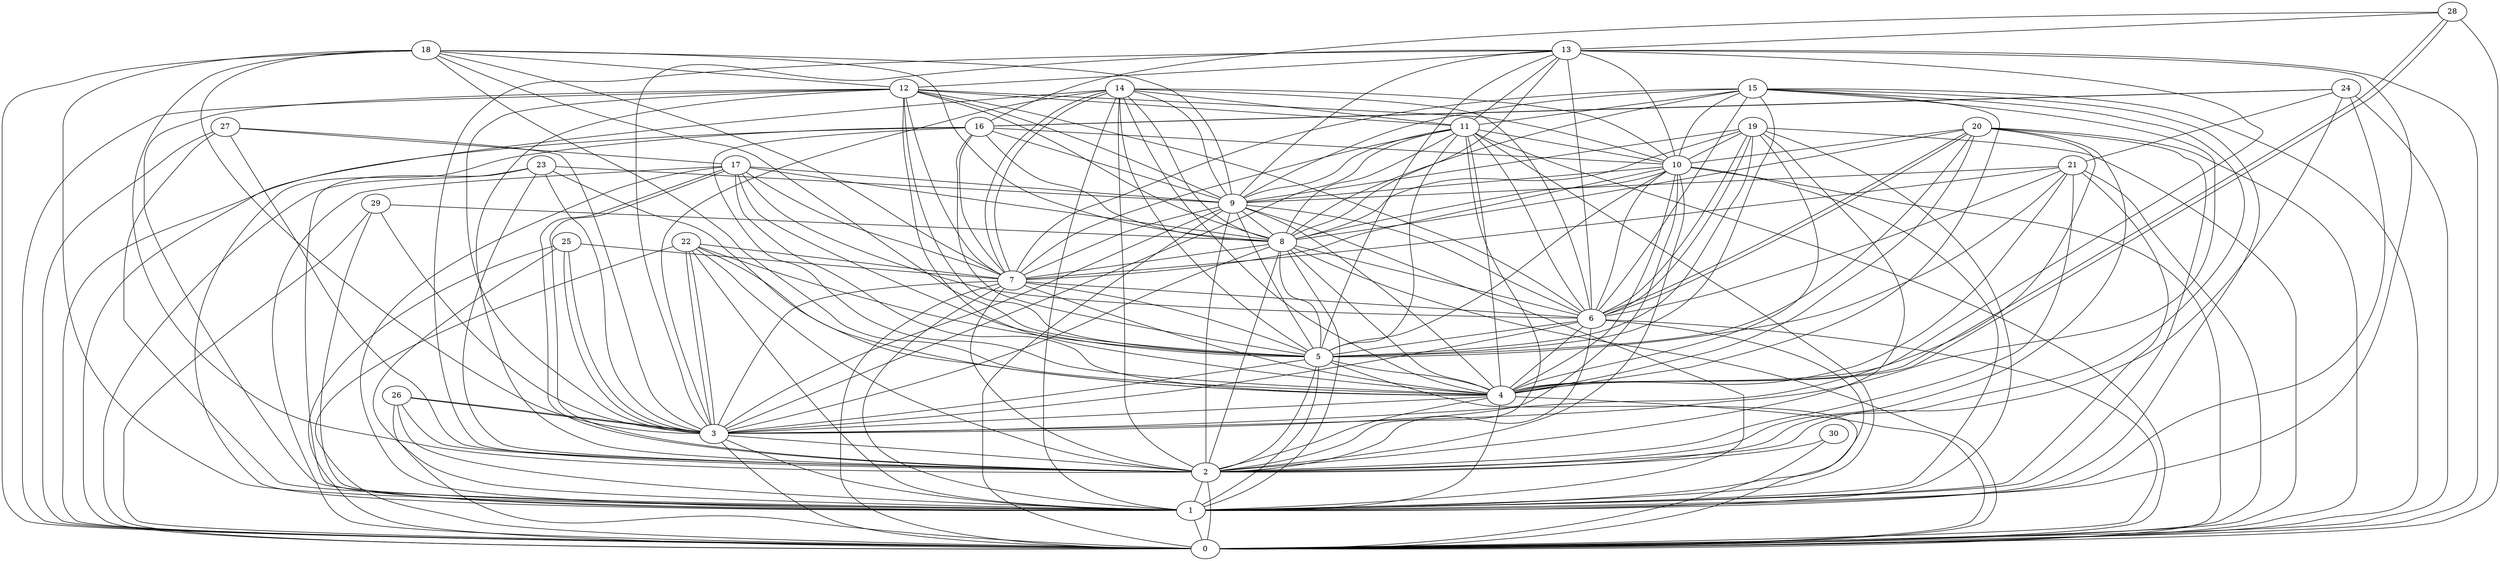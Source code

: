 graph G {
0;
1;
2;
3;
4;
5;
6;
7;
8;
9;
10;
11;
12;
13;
14;
15;
16;
17;
18;
19;
20;
21;
22;
23;
24;
25;
26;
27;
28;
29;
30;
30--2 ;
30--0 ;
29--8 ;
29--1 ;
29--3 ;
29--0 ;
28--4 ;
28--13 ;
28--4 ;
28--16 ;
28--0 ;
27--3 ;
27--17 ;
27--0 ;
27--2 ;
27--1 ;
26--3 ;
26--3 ;
26--2 ;
26--1 ;
26--0 ;
25--7 ;
25--3 ;
25--1 ;
25--3 ;
25--0 ;
24--16 ;
24--21 ;
24--16 ;
24--1 ;
24--2 ;
24--0 ;
23--9 ;
23--4 ;
23--3 ;
23--0 ;
23--1 ;
23--2 ;
22--3 ;
22--3 ;
22--7 ;
22--2 ;
22--1 ;
22--4 ;
22--5 ;
22--0 ;
21--9 ;
21--7 ;
21--6 ;
21--5 ;
21--4 ;
21--0 ;
21--2 ;
21--1 ;
20--6 ;
20--10 ;
20--3 ;
20--5 ;
20--6 ;
20--8 ;
20--2 ;
20--1 ;
20--4 ;
20--0 ;
19--8 ;
19--6 ;
19--6 ;
19--10 ;
19--1 ;
19--9 ;
19--4 ;
19--2 ;
19--0 ;
19--5 ;
18--12 ;
18--0 ;
18--3 ;
18--7 ;
18--5 ;
18--4 ;
18--8 ;
18--1 ;
18--2 ;
18--9 ;
17--7 ;
17--4 ;
17--2 ;
17--6 ;
17--2 ;
17--5 ;
17--9 ;
17--1 ;
17--0 ;
17--8 ;
16--10 ;
16--7 ;
16--8 ;
16--0 ;
16--5 ;
16--4 ;
16--9 ;
16--1 ;
15--1 ;
15--6 ;
15--11 ;
15--10 ;
15--0 ;
15--7 ;
15--5 ;
15--9 ;
15--2 ;
15--4 ;
15--8 ;
15--3 ;
14--9 ;
14--8 ;
14--7 ;
14--10 ;
14--11 ;
14--7 ;
14--0 ;
14--3 ;
14--1 ;
14--6 ;
14--5 ;
14--4 ;
14--2 ;
13--10 ;
13--4 ;
13--11 ;
13--9 ;
13--6 ;
13--3 ;
13--0 ;
13--12 ;
13--5 ;
13--1 ;
13--2 ;
13--8 ;
12--5 ;
12--9 ;
12--1 ;
12--6 ;
12--0 ;
12--7 ;
12--3 ;
12--4 ;
12--11 ;
12--10 ;
12--8 ;
12--2 ;
11--6 ;
11--5 ;
11--1 ;
11--8 ;
11--3 ;
11--4 ;
11--7 ;
11--9 ;
11--2 ;
11--0 ;
11--10 ;
10--6 ;
10--5 ;
10--2 ;
10--1 ;
10--8 ;
10--3 ;
10--4 ;
10--0 ;
10--7 ;
10--9 ;
9--4 ;
9--8 ;
9--5 ;
9--7 ;
9--2 ;
9--0 ;
9--1 ;
9--6 ;
9--3 ;
8--2 ;
8--1 ;
8--3 ;
8--6 ;
8--4 ;
8--7 ;
8--5 ;
8--0 ;
7--1 ;
7--6 ;
7--0 ;
7--4 ;
7--3 ;
7--5 ;
7--2 ;
6--1 ;
6--5 ;
6--2 ;
6--4 ;
6--3 ;
6--0 ;
5--2 ;
5--4 ;
5--3 ;
5--1 ;
5--0 ;
4--1 ;
4--2 ;
4--0 ;
4--3 ;
3--0 ;
3--1 ;
3--2 ;
2--1 ;
2--0 ;
1--0 ;
}
